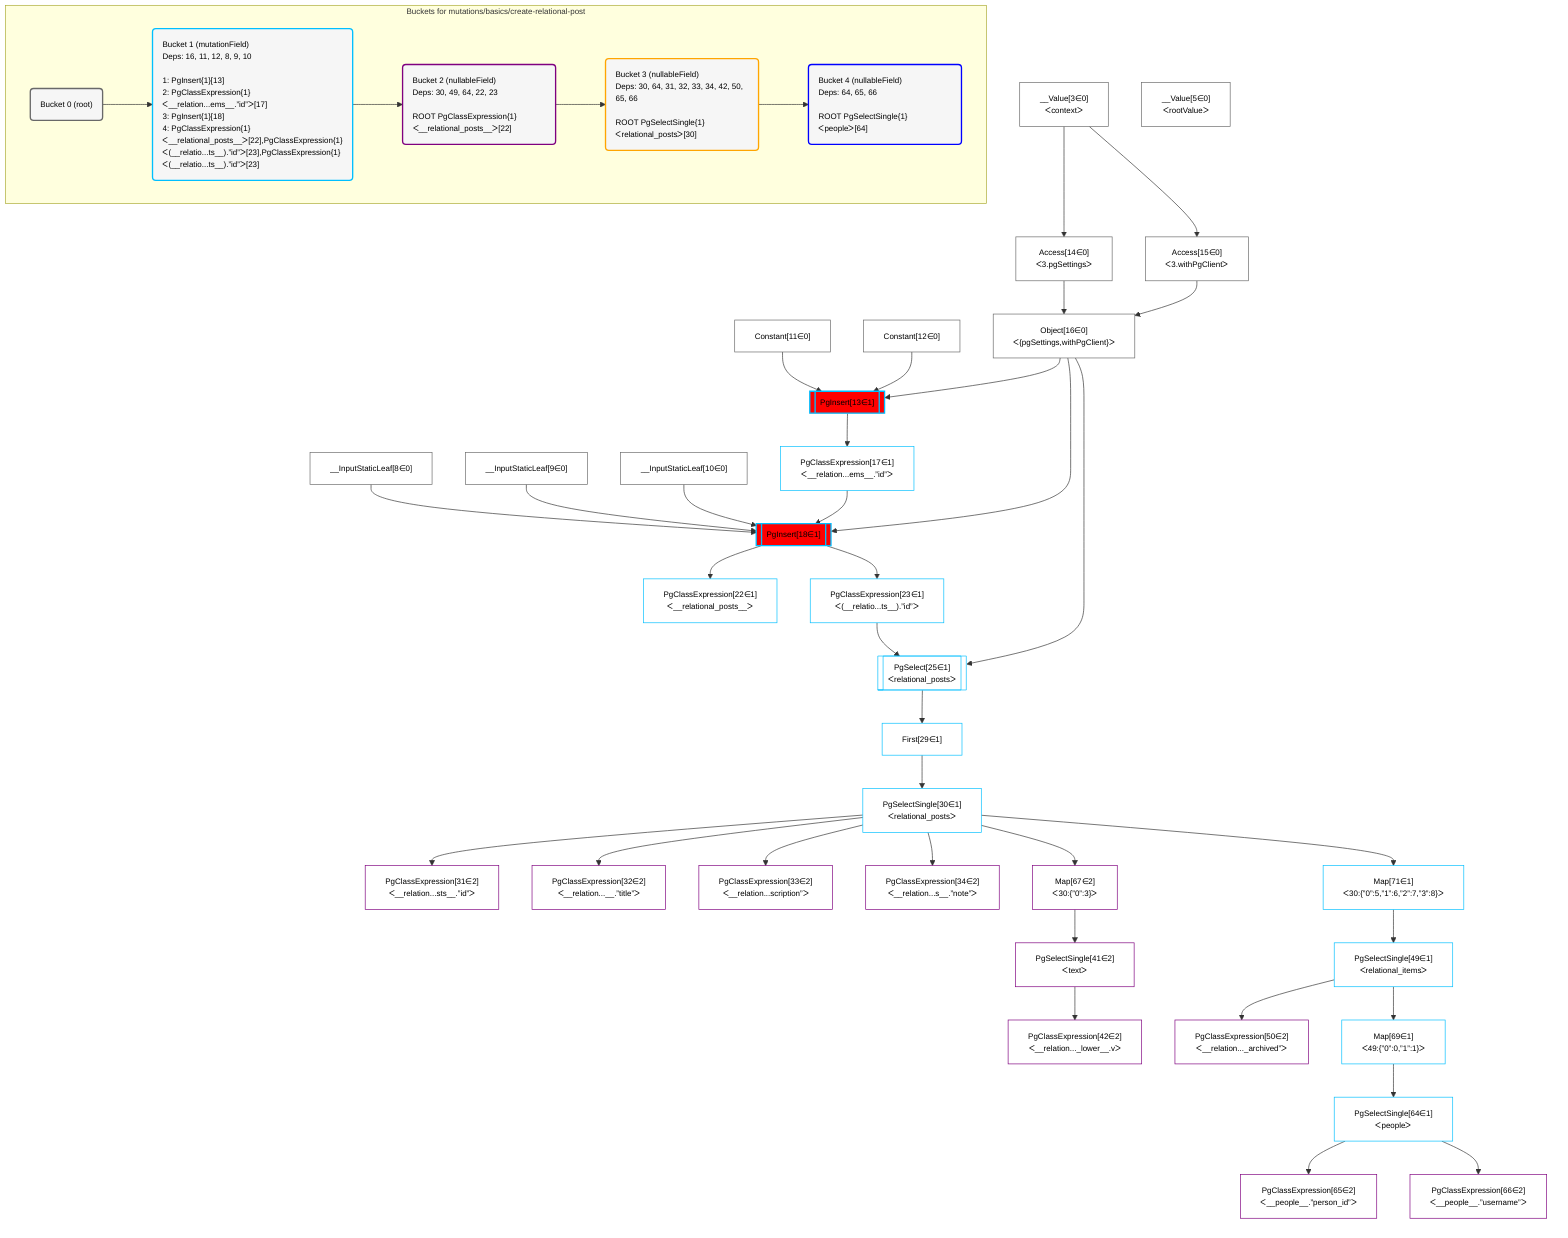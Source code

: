 %%{init: {'themeVariables': { 'fontSize': '12px'}}}%%
graph TD
    classDef path fill:#eee,stroke:#000,color:#000
    classDef plan fill:#fff,stroke-width:1px,color:#000
    classDef itemplan fill:#fff,stroke-width:2px,color:#000
    classDef sideeffectplan fill:#f00,stroke-width:2px,color:#000
    classDef bucket fill:#f6f6f6,color:#000,stroke-width:2px,text-align:left


    %% define steps
    __Value3["__Value[3∈0]<br />ᐸcontextᐳ"]:::plan
    __Value5["__Value[5∈0]<br />ᐸrootValueᐳ"]:::plan
    __InputStaticLeaf8["__InputStaticLeaf[8∈0]"]:::plan
    __InputStaticLeaf9["__InputStaticLeaf[9∈0]"]:::plan
    __InputStaticLeaf10["__InputStaticLeaf[10∈0]"]:::plan
    Constant11["Constant[11∈0]"]:::plan
    Constant12["Constant[12∈0]"]:::plan
    Access14["Access[14∈0]<br />ᐸ3.pgSettingsᐳ"]:::plan
    Access15["Access[15∈0]<br />ᐸ3.withPgClientᐳ"]:::plan
    Object16["Object[16∈0]<br />ᐸ{pgSettings,withPgClient}ᐳ"]:::plan
    PgInsert13[["PgInsert[13∈1]"]]:::sideeffectplan
    PgClassExpression17["PgClassExpression[17∈1]<br />ᐸ__relation...ems__.”id”ᐳ"]:::plan
    PgInsert18[["PgInsert[18∈1]"]]:::sideeffectplan
    PgClassExpression22["PgClassExpression[22∈1]<br />ᐸ__relational_posts__ᐳ"]:::plan
    PgClassExpression23["PgClassExpression[23∈1]<br />ᐸ(__relatio...ts__).”id”ᐳ"]:::plan
    PgSelect25[["PgSelect[25∈1]<br />ᐸrelational_postsᐳ"]]:::plan
    First29["First[29∈1]"]:::plan
    PgSelectSingle30["PgSelectSingle[30∈1]<br />ᐸrelational_postsᐳ"]:::plan
    PgClassExpression31["PgClassExpression[31∈2]<br />ᐸ__relation...sts__.”id”ᐳ"]:::plan
    PgClassExpression32["PgClassExpression[32∈2]<br />ᐸ__relation...__.”title”ᐳ"]:::plan
    PgClassExpression33["PgClassExpression[33∈2]<br />ᐸ__relation...scription”ᐳ"]:::plan
    PgClassExpression34["PgClassExpression[34∈2]<br />ᐸ__relation...s__.”note”ᐳ"]:::plan
    Map67["Map[67∈2]<br />ᐸ30:{”0”:3}ᐳ"]:::plan
    PgSelectSingle41["PgSelectSingle[41∈2]<br />ᐸtextᐳ"]:::plan
    PgClassExpression42["PgClassExpression[42∈2]<br />ᐸ__relation..._lower__.vᐳ"]:::plan
    Map71["Map[71∈1]<br />ᐸ30:{”0”:5,”1”:6,”2”:7,”3”:8}ᐳ"]:::plan
    PgSelectSingle49["PgSelectSingle[49∈1]<br />ᐸrelational_itemsᐳ"]:::plan
    PgClassExpression50["PgClassExpression[50∈2]<br />ᐸ__relation..._archived”ᐳ"]:::plan
    Map69["Map[69∈1]<br />ᐸ49:{”0”:0,”1”:1}ᐳ"]:::plan
    PgSelectSingle64["PgSelectSingle[64∈1]<br />ᐸpeopleᐳ"]:::plan
    PgClassExpression65["PgClassExpression[65∈2]<br />ᐸ__people__.”person_id”ᐳ"]:::plan
    PgClassExpression66["PgClassExpression[66∈2]<br />ᐸ__people__.”username”ᐳ"]:::plan

    %% plan dependencies
    __Value3 --> Access14
    __Value3 --> Access15
    Access14 & Access15 --> Object16
    Object16 & Constant11 & Constant12 --> PgInsert13
    PgInsert13 --> PgClassExpression17
    Object16 & PgClassExpression17 & __InputStaticLeaf8 & __InputStaticLeaf9 & __InputStaticLeaf10 --> PgInsert18
    PgInsert18 --> PgClassExpression22
    PgInsert18 --> PgClassExpression23
    Object16 & PgClassExpression23 --> PgSelect25
    PgSelect25 --> First29
    First29 --> PgSelectSingle30
    PgSelectSingle30 --> PgClassExpression31
    PgSelectSingle30 --> PgClassExpression32
    PgSelectSingle30 --> PgClassExpression33
    PgSelectSingle30 --> PgClassExpression34
    PgSelectSingle30 --> Map67
    Map67 --> PgSelectSingle41
    PgSelectSingle41 --> PgClassExpression42
    PgSelectSingle30 --> Map71
    Map71 --> PgSelectSingle49
    PgSelectSingle49 --> PgClassExpression50
    PgSelectSingle49 --> Map69
    Map69 --> PgSelectSingle64
    PgSelectSingle64 --> PgClassExpression65
    PgSelectSingle64 --> PgClassExpression66

    subgraph "Buckets for mutations/basics/create-relational-post"
    Bucket0("Bucket 0 (root)"):::bucket
    classDef bucket0 stroke:#696969
    class Bucket0,__Value3,__Value5,__InputStaticLeaf8,__InputStaticLeaf9,__InputStaticLeaf10,Constant11,Constant12,Access14,Access15,Object16 bucket0
    Bucket1("Bucket 1 (mutationField)<br />Deps: 16, 11, 12, 8, 9, 10<br /><br />1: PgInsert{1}[13]<br />2: PgClassExpression{1}ᐸ__relation...ems__.”id”ᐳ[17]<br />3: PgInsert{1}[18]<br />4: PgClassExpression{1}ᐸ__relational_posts__ᐳ[22],PgClassExpression{1}ᐸ(__relatio...ts__).”id”ᐳ[23],PgClassExpression{1}ᐸ(__relatio...ts__).”id”ᐳ[23]"):::bucket
    classDef bucket1 stroke:#00bfff
    class Bucket1,PgInsert13,PgClassExpression17,PgInsert18,PgClassExpression22,PgClassExpression23,PgSelect25,First29,PgSelectSingle30,PgSelectSingle49,PgSelectSingle64,Map69,Map71 bucket1
    Bucket2("Bucket 2 (nullableField)<br />Deps: 30, 49, 64, 22, 23<br /><br />ROOT PgClassExpression{1}ᐸ__relational_posts__ᐳ[22]"):::bucket
    classDef bucket2 stroke:#7f007f
    class Bucket2,PgClassExpression31,PgClassExpression32,PgClassExpression33,PgClassExpression34,PgSelectSingle41,PgClassExpression42,PgClassExpression50,PgClassExpression65,PgClassExpression66,Map67 bucket2
    Bucket3("Bucket 3 (nullableField)<br />Deps: 30, 64, 31, 32, 33, 34, 42, 50, 65, 66<br /><br />ROOT PgSelectSingle{1}ᐸrelational_postsᐳ[30]"):::bucket
    classDef bucket3 stroke:#ffa500
    class Bucket3 bucket3
    Bucket4("Bucket 4 (nullableField)<br />Deps: 64, 65, 66<br /><br />ROOT PgSelectSingle{1}ᐸpeopleᐳ[64]"):::bucket
    classDef bucket4 stroke:#0000ff
    class Bucket4 bucket4
    Bucket0 --> Bucket1
    Bucket1 --> Bucket2
    Bucket2 --> Bucket3
    Bucket3 --> Bucket4
    end